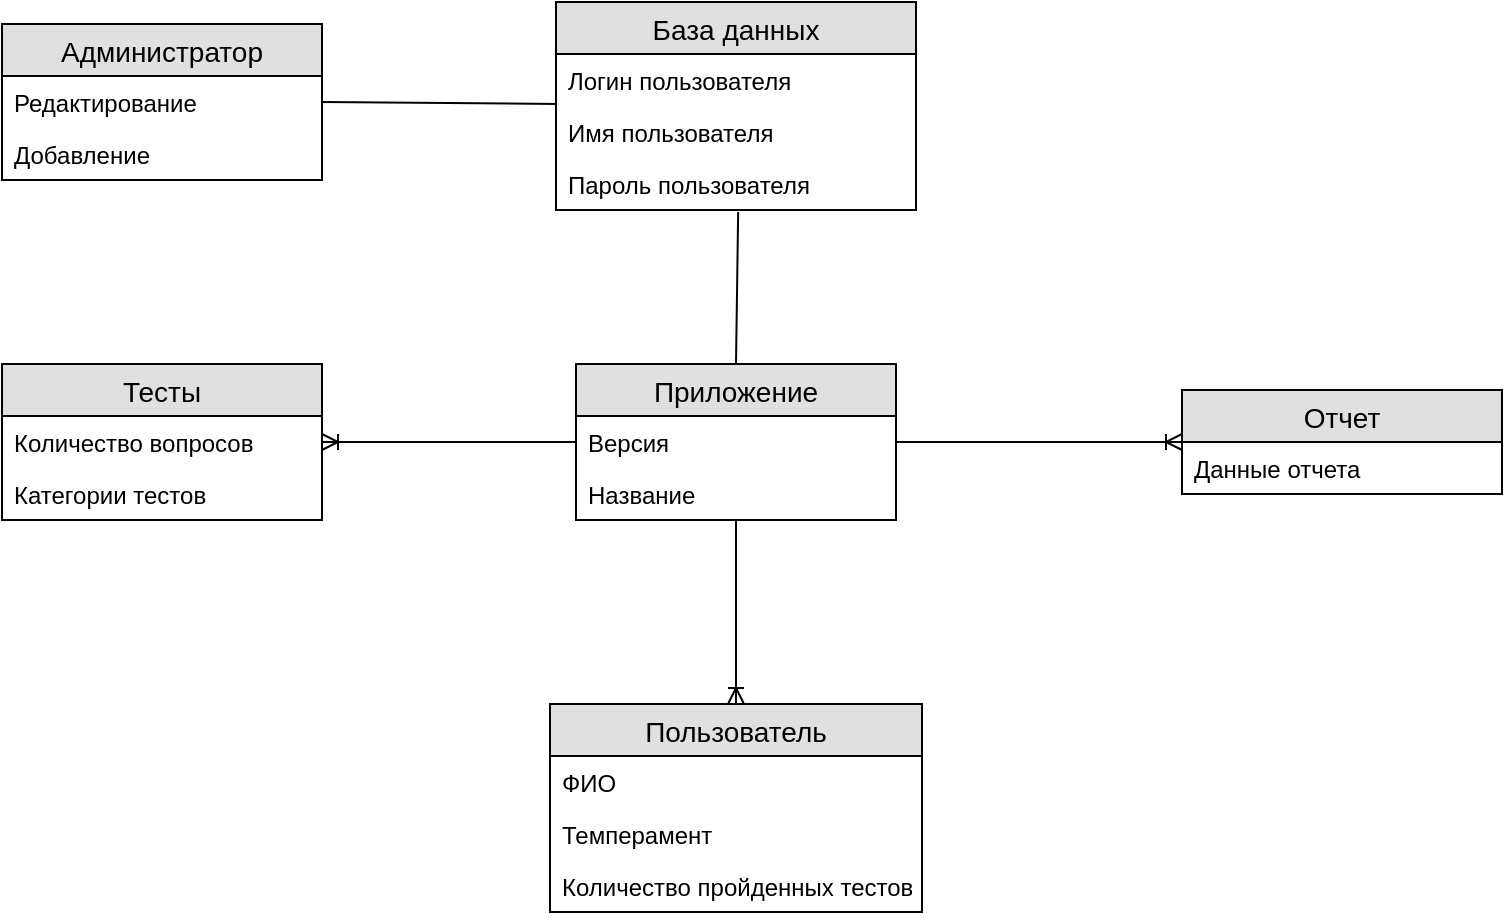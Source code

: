 <mxfile version="13.0.3" type="device"><diagram id="R-L-o5SEfQKaGAPF0vq2" name="Страница 1"><mxGraphModel dx="1086" dy="626" grid="0" gridSize="10" guides="1" tooltips="1" connect="1" arrows="1" fold="1" page="0" pageScale="1" pageWidth="827" pageHeight="1169" math="0" shadow="0"><root><mxCell id="0"/><mxCell id="1" parent="0"/><mxCell id="sP67wLXeJpBBJD9dUtVA-67" value="Приложение" style="swimlane;fontStyle=0;childLayout=stackLayout;horizontal=1;startSize=26;fillColor=#e0e0e0;horizontalStack=0;resizeParent=1;resizeParentMax=0;resizeLast=0;collapsible=1;marginBottom=0;swimlaneFillColor=#ffffff;align=center;fontSize=14;" parent="1" vertex="1"><mxGeometry x="347" y="230" width="160" height="78" as="geometry"/></mxCell><mxCell id="sP67wLXeJpBBJD9dUtVA-68" value="Версия" style="text;strokeColor=none;fillColor=none;spacingLeft=4;spacingRight=4;overflow=hidden;rotatable=0;points=[[0,0.5],[1,0.5]];portConstraint=eastwest;fontSize=12;" parent="sP67wLXeJpBBJD9dUtVA-67" vertex="1"><mxGeometry y="26" width="160" height="26" as="geometry"/></mxCell><mxCell id="sP67wLXeJpBBJD9dUtVA-69" value="Название" style="text;strokeColor=none;fillColor=none;spacingLeft=4;spacingRight=4;overflow=hidden;rotatable=0;points=[[0,0.5],[1,0.5]];portConstraint=eastwest;fontSize=12;" parent="sP67wLXeJpBBJD9dUtVA-67" vertex="1"><mxGeometry y="52" width="160" height="26" as="geometry"/></mxCell><mxCell id="sP67wLXeJpBBJD9dUtVA-75" value="Администратор" style="swimlane;fontStyle=0;childLayout=stackLayout;horizontal=1;startSize=26;fillColor=#e0e0e0;horizontalStack=0;resizeParent=1;resizeParentMax=0;resizeLast=0;collapsible=1;marginBottom=0;swimlaneFillColor=#ffffff;align=center;fontSize=14;" parent="1" vertex="1"><mxGeometry x="60" y="60" width="160" height="78" as="geometry"/></mxCell><mxCell id="sP67wLXeJpBBJD9dUtVA-76" value="Редактирование" style="text;strokeColor=none;fillColor=none;spacingLeft=4;spacingRight=4;overflow=hidden;rotatable=0;points=[[0,0.5],[1,0.5]];portConstraint=eastwest;fontSize=12;" parent="sP67wLXeJpBBJD9dUtVA-75" vertex="1"><mxGeometry y="26" width="160" height="26" as="geometry"/></mxCell><mxCell id="sP67wLXeJpBBJD9dUtVA-77" value="Добавление" style="text;strokeColor=none;fillColor=none;spacingLeft=4;spacingRight=4;overflow=hidden;rotatable=0;points=[[0,0.5],[1,0.5]];portConstraint=eastwest;fontSize=12;" parent="sP67wLXeJpBBJD9dUtVA-75" vertex="1"><mxGeometry y="52" width="160" height="26" as="geometry"/></mxCell><mxCell id="sP67wLXeJpBBJD9dUtVA-79" value="Тесты" style="swimlane;fontStyle=0;childLayout=stackLayout;horizontal=1;startSize=26;fillColor=#e0e0e0;horizontalStack=0;resizeParent=1;resizeParentMax=0;resizeLast=0;collapsible=1;marginBottom=0;swimlaneFillColor=#ffffff;align=center;fontSize=14;" parent="1" vertex="1"><mxGeometry x="60" y="230" width="160" height="78" as="geometry"/></mxCell><mxCell id="sP67wLXeJpBBJD9dUtVA-80" value="Количество вопросов" style="text;strokeColor=none;fillColor=none;spacingLeft=4;spacingRight=4;overflow=hidden;rotatable=0;points=[[0,0.5],[1,0.5]];portConstraint=eastwest;fontSize=12;" parent="sP67wLXeJpBBJD9dUtVA-79" vertex="1"><mxGeometry y="26" width="160" height="26" as="geometry"/></mxCell><mxCell id="sP67wLXeJpBBJD9dUtVA-81" value="Категории тестов" style="text;strokeColor=none;fillColor=none;spacingLeft=4;spacingRight=4;overflow=hidden;rotatable=0;points=[[0,0.5],[1,0.5]];portConstraint=eastwest;fontSize=12;" parent="sP67wLXeJpBBJD9dUtVA-79" vertex="1"><mxGeometry y="52" width="160" height="26" as="geometry"/></mxCell><mxCell id="sP67wLXeJpBBJD9dUtVA-83" value="Пользователь" style="swimlane;fontStyle=0;childLayout=stackLayout;horizontal=1;startSize=26;fillColor=#e0e0e0;horizontalStack=0;resizeParent=1;resizeParentMax=0;resizeLast=0;collapsible=1;marginBottom=0;swimlaneFillColor=#ffffff;align=center;fontSize=14;" parent="1" vertex="1"><mxGeometry x="334" y="400" width="186" height="104" as="geometry"/></mxCell><mxCell id="sP67wLXeJpBBJD9dUtVA-84" value="ФИО" style="text;strokeColor=none;fillColor=none;spacingLeft=4;spacingRight=4;overflow=hidden;rotatable=0;points=[[0,0.5],[1,0.5]];portConstraint=eastwest;fontSize=12;" parent="sP67wLXeJpBBJD9dUtVA-83" vertex="1"><mxGeometry y="26" width="186" height="26" as="geometry"/></mxCell><mxCell id="sP67wLXeJpBBJD9dUtVA-85" value="Темперамент" style="text;strokeColor=none;fillColor=none;spacingLeft=4;spacingRight=4;overflow=hidden;rotatable=0;points=[[0,0.5],[1,0.5]];portConstraint=eastwest;fontSize=12;" parent="sP67wLXeJpBBJD9dUtVA-83" vertex="1"><mxGeometry y="52" width="186" height="26" as="geometry"/></mxCell><mxCell id="sP67wLXeJpBBJD9dUtVA-86" value="Количество пройденных тестов" style="text;strokeColor=none;fillColor=none;spacingLeft=4;spacingRight=4;overflow=hidden;rotatable=0;points=[[0,0.5],[1,0.5]];portConstraint=eastwest;fontSize=12;" parent="sP67wLXeJpBBJD9dUtVA-83" vertex="1"><mxGeometry y="78" width="186" height="26" as="geometry"/></mxCell><mxCell id="sP67wLXeJpBBJD9dUtVA-87" value="Отчет" style="swimlane;fontStyle=0;childLayout=stackLayout;horizontal=1;startSize=26;fillColor=#e0e0e0;horizontalStack=0;resizeParent=1;resizeParentMax=0;resizeLast=0;collapsible=1;marginBottom=0;swimlaneFillColor=#ffffff;align=center;fontSize=14;" parent="1" vertex="1"><mxGeometry x="650" y="243" width="160" height="52" as="geometry"/></mxCell><mxCell id="sP67wLXeJpBBJD9dUtVA-88" value="Данные отчета" style="text;strokeColor=none;fillColor=none;spacingLeft=4;spacingRight=4;overflow=hidden;rotatable=0;points=[[0,0.5],[1,0.5]];portConstraint=eastwest;fontSize=12;" parent="sP67wLXeJpBBJD9dUtVA-87" vertex="1"><mxGeometry y="26" width="160" height="26" as="geometry"/></mxCell><mxCell id="sP67wLXeJpBBJD9dUtVA-91" value="" style="fontSize=12;html=1;endArrow=ERoneToMany;entryX=0.5;entryY=0;entryDx=0;entryDy=0;" parent="1" source="sP67wLXeJpBBJD9dUtVA-69" target="sP67wLXeJpBBJD9dUtVA-83" edge="1"><mxGeometry width="100" height="100" relative="1" as="geometry"><mxPoint x="427" y="311" as="sourcePoint"/><mxPoint x="460" y="240" as="targetPoint"/><Array as="points"/></mxGeometry></mxCell><mxCell id="sP67wLXeJpBBJD9dUtVA-92" value="" style="fontSize=12;html=1;endArrow=ERoneToMany;exitX=1;exitY=0.5;exitDx=0;exitDy=0;" parent="1" source="sP67wLXeJpBBJD9dUtVA-68" edge="1"><mxGeometry width="100" height="100" relative="1" as="geometry"><mxPoint x="437" y="318" as="sourcePoint"/><mxPoint x="650" y="269" as="targetPoint"/><Array as="points"/></mxGeometry></mxCell><mxCell id="sP67wLXeJpBBJD9dUtVA-93" value="" style="fontSize=12;html=1;endArrow=ERoneToMany;entryX=1;entryY=0.5;entryDx=0;entryDy=0;exitX=0;exitY=0.5;exitDx=0;exitDy=0;" parent="1" source="sP67wLXeJpBBJD9dUtVA-68" target="sP67wLXeJpBBJD9dUtVA-80" edge="1"><mxGeometry width="100" height="100" relative="1" as="geometry"><mxPoint x="437" y="318" as="sourcePoint"/><mxPoint x="437" y="410" as="targetPoint"/><Array as="points"/></mxGeometry></mxCell><mxCell id="sP67wLXeJpBBJD9dUtVA-94" value="" style="endArrow=none;html=1;rounded=0;exitX=0.5;exitY=0;exitDx=0;exitDy=0;entryX=0.506;entryY=1.038;entryDx=0;entryDy=0;entryPerimeter=0;" parent="1" source="sP67wLXeJpBBJD9dUtVA-67" target="hqhU6SqAOmwDi7sMF1zX-1" edge="1"><mxGeometry relative="1" as="geometry"><mxPoint x="330" y="290" as="sourcePoint"/><mxPoint x="490" y="290" as="targetPoint"/></mxGeometry></mxCell><mxCell id="sP67wLXeJpBBJD9dUtVA-95" value="" style="endArrow=none;html=1;rounded=0;exitX=1;exitY=0.5;exitDx=0;exitDy=0;entryX=0.011;entryY=-0.038;entryDx=0;entryDy=0;entryPerimeter=0;" parent="1" source="sP67wLXeJpBBJD9dUtVA-76" target="sP67wLXeJpBBJD9dUtVA-73" edge="1"><mxGeometry relative="1" as="geometry"><mxPoint x="330" y="290" as="sourcePoint"/><mxPoint x="490" y="290" as="targetPoint"/></mxGeometry></mxCell><mxCell id="sP67wLXeJpBBJD9dUtVA-71" value="База данных" style="swimlane;fontStyle=0;childLayout=stackLayout;horizontal=1;startSize=26;fillColor=#e0e0e0;horizontalStack=0;resizeParent=1;resizeParentMax=0;resizeLast=0;collapsible=1;marginBottom=0;swimlaneFillColor=#ffffff;align=center;fontSize=14;" parent="1" vertex="1"><mxGeometry x="337" y="49" width="180" height="104" as="geometry"/></mxCell><mxCell id="sP67wLXeJpBBJD9dUtVA-72" value="Логин пользователя" style="text;strokeColor=none;fillColor=none;spacingLeft=4;spacingRight=4;overflow=hidden;rotatable=0;points=[[0,0.5],[1,0.5]];portConstraint=eastwest;fontSize=12;" parent="sP67wLXeJpBBJD9dUtVA-71" vertex="1"><mxGeometry y="26" width="180" height="26" as="geometry"/></mxCell><mxCell id="sP67wLXeJpBBJD9dUtVA-73" value="Имя пользователя" style="text;strokeColor=none;fillColor=none;spacingLeft=4;spacingRight=4;overflow=hidden;rotatable=0;points=[[0,0.5],[1,0.5]];portConstraint=eastwest;fontSize=12;" parent="sP67wLXeJpBBJD9dUtVA-71" vertex="1"><mxGeometry y="52" width="180" height="26" as="geometry"/></mxCell><mxCell id="hqhU6SqAOmwDi7sMF1zX-1" value="Пароль пользователя" style="text;strokeColor=none;fillColor=none;spacingLeft=4;spacingRight=4;overflow=hidden;rotatable=0;points=[[0,0.5],[1,0.5]];portConstraint=eastwest;fontSize=12;" vertex="1" parent="sP67wLXeJpBBJD9dUtVA-71"><mxGeometry y="78" width="180" height="26" as="geometry"/></mxCell></root></mxGraphModel></diagram></mxfile>